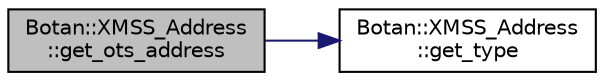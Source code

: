 digraph "Botan::XMSS_Address::get_ots_address"
{
  edge [fontname="Helvetica",fontsize="10",labelfontname="Helvetica",labelfontsize="10"];
  node [fontname="Helvetica",fontsize="10",shape=record];
  rankdir="LR";
  Node13 [label="Botan::XMSS_Address\l::get_ots_address",height=0.2,width=0.4,color="black", fillcolor="grey75", style="filled", fontcolor="black"];
  Node13 -> Node14 [color="midnightblue",fontsize="10",style="solid",fontname="Helvetica"];
  Node14 [label="Botan::XMSS_Address\l::get_type",height=0.2,width=0.4,color="black", fillcolor="white", style="filled",URL="$class_botan_1_1_x_m_s_s___address.html#a278cf3ba854261fd2c73fbc996fb89b1"];
}
